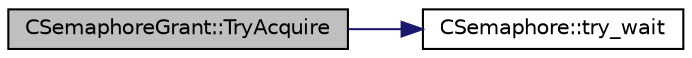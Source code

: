 digraph "CSemaphoreGrant::TryAcquire"
{
  edge [fontname="Helvetica",fontsize="10",labelfontname="Helvetica",labelfontsize="10"];
  node [fontname="Helvetica",fontsize="10",shape=record];
  rankdir="LR";
  Node24 [label="CSemaphoreGrant::TryAcquire",height=0.2,width=0.4,color="black", fillcolor="grey75", style="filled", fontcolor="black"];
  Node24 -> Node25 [color="midnightblue",fontsize="10",style="solid",fontname="Helvetica"];
  Node25 [label="CSemaphore::try_wait",height=0.2,width=0.4,color="black", fillcolor="white", style="filled",URL="$d0/d06/class_c_semaphore.html#abb8a07e6cac29dc72f044cd536a9f9e5"];
}
